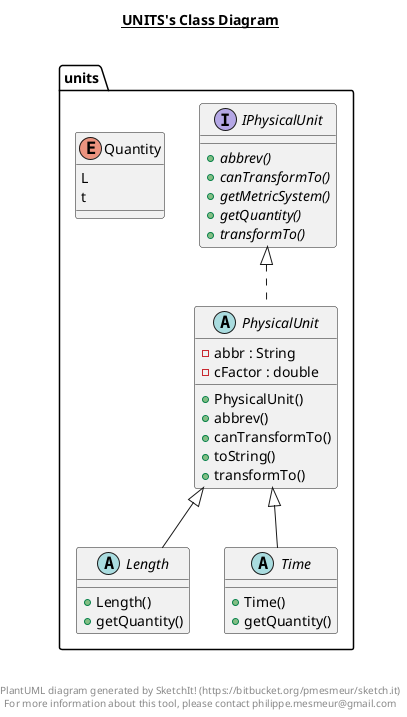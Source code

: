 @startuml

title __UNITS's Class Diagram__\n

  namespace units {
    interface units.IPhysicalUnit {
        {abstract} + abbrev()
        {abstract} + canTransformTo()
        {abstract} + getMetricSystem()
        {abstract} + getQuantity()
        {abstract} + transformTo()
    }
  }
  

  namespace units {
    abstract class units.Length {
        + Length()
        + getQuantity()
    }
  }
  

  namespace units {
    abstract class units.PhysicalUnit {
        - abbr : String
        - cFactor : double
        + PhysicalUnit()
        + abbrev()
        + canTransformTo()
        + toString()
        + transformTo()
    }
  }
  

  namespace units {
    enum Quantity {
      L
      t
    }
  }
  

  namespace units {
    abstract class units.Time {
        + Time()
        + getQuantity()
    }
  }
  

  units.Length -up-|> units.PhysicalUnit
  units.PhysicalUnit .up.|> units.IPhysicalUnit
  units.Time -up-|> units.PhysicalUnit


right footer


PlantUML diagram generated by SketchIt! (https://bitbucket.org/pmesmeur/sketch.it)
For more information about this tool, please contact philippe.mesmeur@gmail.com
endfooter

@enduml
